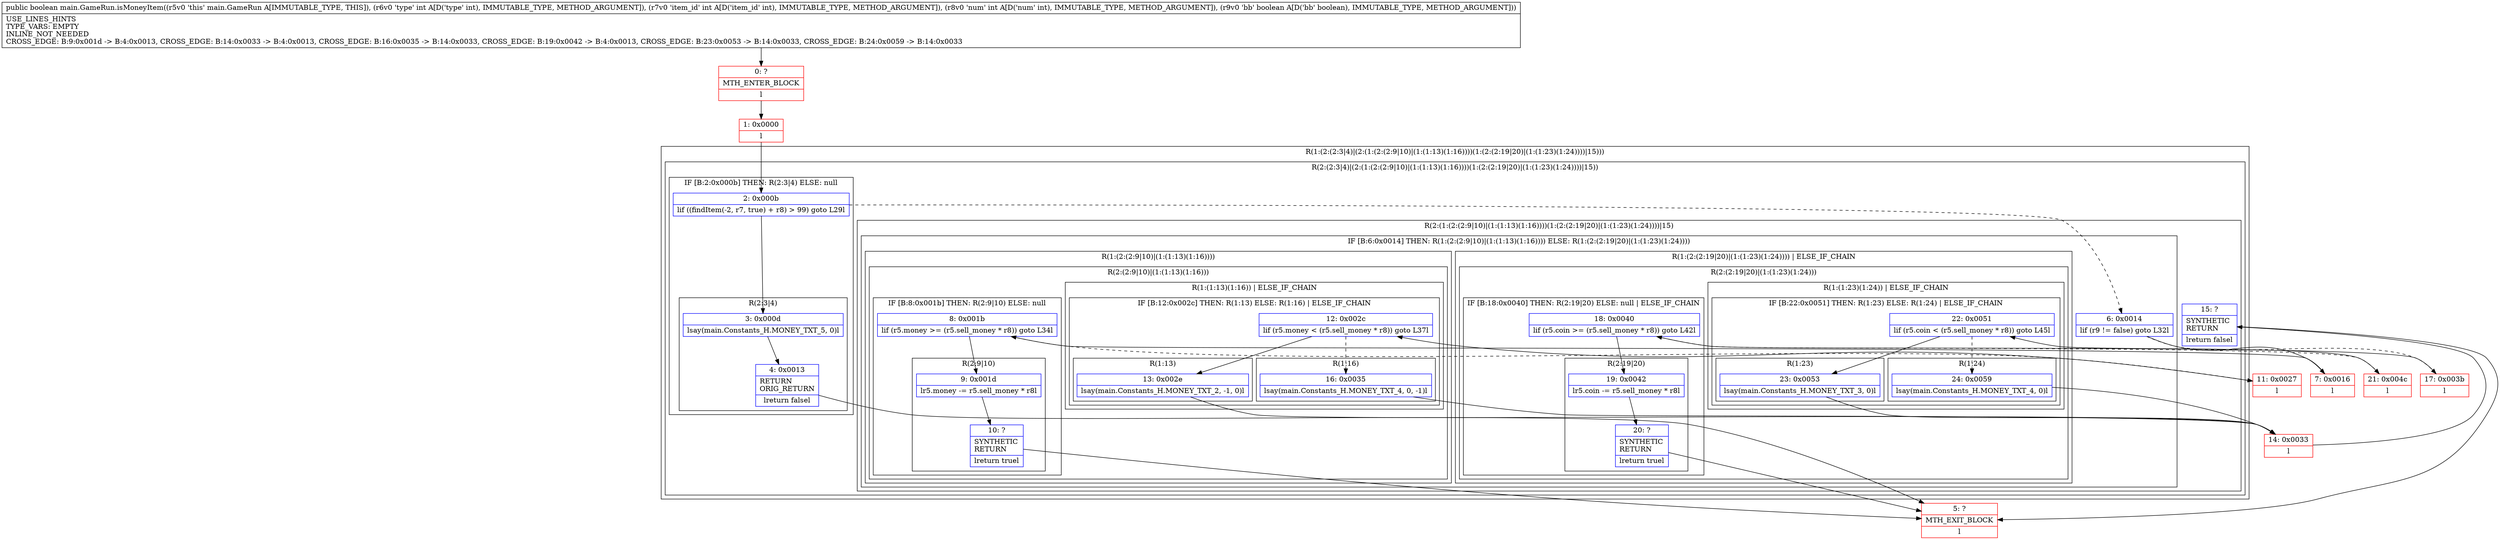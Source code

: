 digraph "CFG formain.GameRun.isMoneyItem(IIIZ)Z" {
subgraph cluster_Region_818079931 {
label = "R(1:(2:(2:3|4)|(2:(1:(2:(2:9|10)|(1:(1:13)(1:16))))(1:(2:(2:19|20)|(1:(1:23)(1:24))))|15)))";
node [shape=record,color=blue];
subgraph cluster_Region_999191254 {
label = "R(2:(2:3|4)|(2:(1:(2:(2:9|10)|(1:(1:13)(1:16))))(1:(2:(2:19|20)|(1:(1:23)(1:24))))|15))";
node [shape=record,color=blue];
subgraph cluster_IfRegion_1303161576 {
label = "IF [B:2:0x000b] THEN: R(2:3|4) ELSE: null";
node [shape=record,color=blue];
Node_2 [shape=record,label="{2\:\ 0x000b|lif ((findItem(\-2, r7, true) + r8) \> 99) goto L29l}"];
subgraph cluster_Region_1680672712 {
label = "R(2:3|4)";
node [shape=record,color=blue];
Node_3 [shape=record,label="{3\:\ 0x000d|lsay(main.Constants_H.MONEY_TXT_5, 0)l}"];
Node_4 [shape=record,label="{4\:\ 0x0013|RETURN\lORIG_RETURN\l|lreturn falsel}"];
}
}
subgraph cluster_Region_1124969670 {
label = "R(2:(1:(2:(2:9|10)|(1:(1:13)(1:16))))(1:(2:(2:19|20)|(1:(1:23)(1:24))))|15)";
node [shape=record,color=blue];
subgraph cluster_IfRegion_190676659 {
label = "IF [B:6:0x0014] THEN: R(1:(2:(2:9|10)|(1:(1:13)(1:16)))) ELSE: R(1:(2:(2:19|20)|(1:(1:23)(1:24))))";
node [shape=record,color=blue];
Node_6 [shape=record,label="{6\:\ 0x0014|lif (r9 != false) goto L32l}"];
subgraph cluster_Region_596537050 {
label = "R(1:(2:(2:9|10)|(1:(1:13)(1:16))))";
node [shape=record,color=blue];
subgraph cluster_Region_789659172 {
label = "R(2:(2:9|10)|(1:(1:13)(1:16)))";
node [shape=record,color=blue];
subgraph cluster_IfRegion_22338716 {
label = "IF [B:8:0x001b] THEN: R(2:9|10) ELSE: null";
node [shape=record,color=blue];
Node_8 [shape=record,label="{8\:\ 0x001b|lif (r5.money \>= (r5.sell_money * r8)) goto L34l}"];
subgraph cluster_Region_1629258467 {
label = "R(2:9|10)";
node [shape=record,color=blue];
Node_9 [shape=record,label="{9\:\ 0x001d|lr5.money \-= r5.sell_money * r8l}"];
Node_10 [shape=record,label="{10\:\ ?|SYNTHETIC\lRETURN\l|lreturn truel}"];
}
}
subgraph cluster_Region_833931428 {
label = "R(1:(1:13)(1:16)) | ELSE_IF_CHAIN\l";
node [shape=record,color=blue];
subgraph cluster_IfRegion_393359528 {
label = "IF [B:12:0x002c] THEN: R(1:13) ELSE: R(1:16) | ELSE_IF_CHAIN\l";
node [shape=record,color=blue];
Node_12 [shape=record,label="{12\:\ 0x002c|lif (r5.money \< (r5.sell_money * r8)) goto L37l}"];
subgraph cluster_Region_820362982 {
label = "R(1:13)";
node [shape=record,color=blue];
Node_13 [shape=record,label="{13\:\ 0x002e|lsay(main.Constants_H.MONEY_TXT_2, \-1, 0)l}"];
}
subgraph cluster_Region_896215427 {
label = "R(1:16)";
node [shape=record,color=blue];
Node_16 [shape=record,label="{16\:\ 0x0035|lsay(main.Constants_H.MONEY_TXT_4, 0, \-1)l}"];
}
}
}
}
}
subgraph cluster_Region_571287138 {
label = "R(1:(2:(2:19|20)|(1:(1:23)(1:24)))) | ELSE_IF_CHAIN\l";
node [shape=record,color=blue];
subgraph cluster_Region_612148731 {
label = "R(2:(2:19|20)|(1:(1:23)(1:24)))";
node [shape=record,color=blue];
subgraph cluster_IfRegion_963849500 {
label = "IF [B:18:0x0040] THEN: R(2:19|20) ELSE: null | ELSE_IF_CHAIN\l";
node [shape=record,color=blue];
Node_18 [shape=record,label="{18\:\ 0x0040|lif (r5.coin \>= (r5.sell_money * r8)) goto L42l}"];
subgraph cluster_Region_1438133376 {
label = "R(2:19|20)";
node [shape=record,color=blue];
Node_19 [shape=record,label="{19\:\ 0x0042|lr5.coin \-= r5.sell_money * r8l}"];
Node_20 [shape=record,label="{20\:\ ?|SYNTHETIC\lRETURN\l|lreturn truel}"];
}
}
subgraph cluster_Region_516763235 {
label = "R(1:(1:23)(1:24)) | ELSE_IF_CHAIN\l";
node [shape=record,color=blue];
subgraph cluster_IfRegion_1608450876 {
label = "IF [B:22:0x0051] THEN: R(1:23) ELSE: R(1:24) | ELSE_IF_CHAIN\l";
node [shape=record,color=blue];
Node_22 [shape=record,label="{22\:\ 0x0051|lif (r5.coin \< (r5.sell_money * r8)) goto L45l}"];
subgraph cluster_Region_2145705494 {
label = "R(1:23)";
node [shape=record,color=blue];
Node_23 [shape=record,label="{23\:\ 0x0053|lsay(main.Constants_H.MONEY_TXT_3, 0)l}"];
}
subgraph cluster_Region_1806442822 {
label = "R(1:24)";
node [shape=record,color=blue];
Node_24 [shape=record,label="{24\:\ 0x0059|lsay(main.Constants_H.MONEY_TXT_4, 0)l}"];
}
}
}
}
}
}
Node_15 [shape=record,label="{15\:\ ?|SYNTHETIC\lRETURN\l|lreturn falsel}"];
}
}
}
Node_0 [shape=record,color=red,label="{0\:\ ?|MTH_ENTER_BLOCK\l|l}"];
Node_1 [shape=record,color=red,label="{1\:\ 0x0000|l}"];
Node_5 [shape=record,color=red,label="{5\:\ ?|MTH_EXIT_BLOCK\l|l}"];
Node_7 [shape=record,color=red,label="{7\:\ 0x0016|l}"];
Node_11 [shape=record,color=red,label="{11\:\ 0x0027|l}"];
Node_14 [shape=record,color=red,label="{14\:\ 0x0033|l}"];
Node_17 [shape=record,color=red,label="{17\:\ 0x003b|l}"];
Node_21 [shape=record,color=red,label="{21\:\ 0x004c|l}"];
MethodNode[shape=record,label="{public boolean main.GameRun.isMoneyItem((r5v0 'this' main.GameRun A[IMMUTABLE_TYPE, THIS]), (r6v0 'type' int A[D('type' int), IMMUTABLE_TYPE, METHOD_ARGUMENT]), (r7v0 'item_id' int A[D('item_id' int), IMMUTABLE_TYPE, METHOD_ARGUMENT]), (r8v0 'num' int A[D('num' int), IMMUTABLE_TYPE, METHOD_ARGUMENT]), (r9v0 'bb' boolean A[D('bb' boolean), IMMUTABLE_TYPE, METHOD_ARGUMENT]))  | USE_LINES_HINTS\lTYPE_VARS: EMPTY\lINLINE_NOT_NEEDED\lCROSS_EDGE: B:9:0x001d \-\> B:4:0x0013, CROSS_EDGE: B:14:0x0033 \-\> B:4:0x0013, CROSS_EDGE: B:16:0x0035 \-\> B:14:0x0033, CROSS_EDGE: B:19:0x0042 \-\> B:4:0x0013, CROSS_EDGE: B:23:0x0053 \-\> B:14:0x0033, CROSS_EDGE: B:24:0x0059 \-\> B:14:0x0033\l}"];
MethodNode -> Node_0;
Node_2 -> Node_3;
Node_2 -> Node_6[style=dashed];
Node_3 -> Node_4;
Node_4 -> Node_5;
Node_6 -> Node_7;
Node_6 -> Node_17[style=dashed];
Node_8 -> Node_9;
Node_8 -> Node_11[style=dashed];
Node_9 -> Node_10;
Node_10 -> Node_5;
Node_12 -> Node_13;
Node_12 -> Node_16[style=dashed];
Node_13 -> Node_14;
Node_16 -> Node_14;
Node_18 -> Node_19;
Node_18 -> Node_21[style=dashed];
Node_19 -> Node_20;
Node_20 -> Node_5;
Node_22 -> Node_23;
Node_22 -> Node_24[style=dashed];
Node_23 -> Node_14;
Node_24 -> Node_14;
Node_15 -> Node_5;
Node_0 -> Node_1;
Node_1 -> Node_2;
Node_7 -> Node_8;
Node_11 -> Node_12;
Node_14 -> Node_15;
Node_17 -> Node_18;
Node_21 -> Node_22;
}

